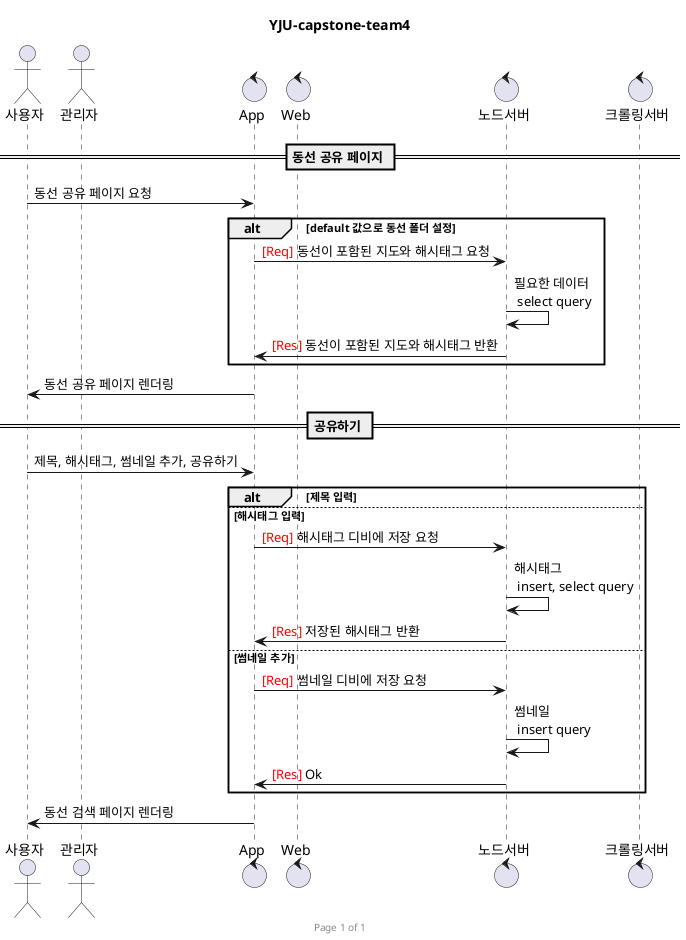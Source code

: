 @startuml

title YJU-capstone-team4
footer Page %page% of %lastpage%

actor 사용자 as User
actor 관리자 as Admin

control App
control Web
control 노드서버 as Node
control 크롤링서버 as Lamda

== 동선 공유 페이지 ==
User -> App : 동선 공유 페이지 요청
    alt default 값으로 동선 폴더 설정
        App -> Node : <font color=red>[Req]</font> 동선이 포함된 지도와 해시태그 요청
            Node -> Node : 필요한 데이터 \n select query
        Node -> App : <font color=red>[Res]</font> 동선이 포함된 지도와 해시태그 반환
    end
App -> User : 동선 공유 페이지 렌더링

== 공유하기 ==
User -> App : 제목, 해시태그, 썸네일 추가, 공유하기
    alt 제목 입력
    else 해시태그 입력
        App -> Node : <font color=red>[Req]</font> 해시태그 디비에 저장 요청
            Node -> Node : 해시태그 \n insert, select query
        Node -> App : <font color=red>[Res]</font> 저장된 해시태그 반환
    else 썸네일 추가
        App -> Node : <font color=red>[Req]</font> 썸네일 디비에 저장 요청
            Node -> Node : 썸네일 \n insert query
        Node -> App : <font color=red>[Res]</font> Ok
    end
App -> User : 동선 검색 페이지 렌더링
@enduml